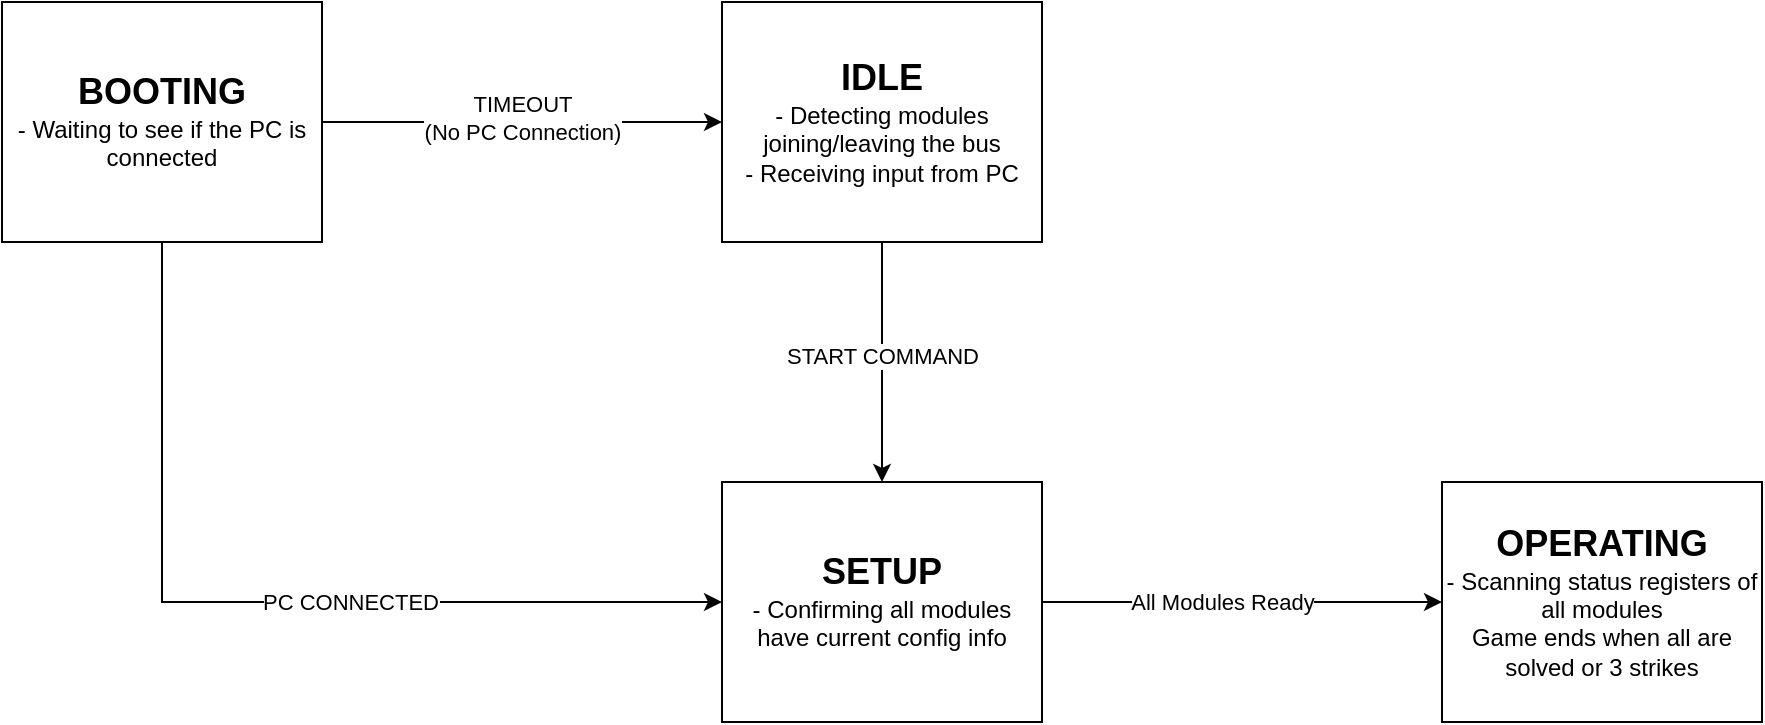 <mxfile version="25.0.2" pages="5">
  <diagram name="Page-1" id="inI-zfQGe_h-Fc5cpdxK">
    <mxGraphModel dx="1418" dy="948" grid="1" gridSize="10" guides="1" tooltips="1" connect="1" arrows="1" fold="1" page="1" pageScale="1" pageWidth="850" pageHeight="1100" math="0" shadow="0">
      <root>
        <mxCell id="0" />
        <mxCell id="1" parent="0" />
        <mxCell id="tYTd1jWw_Q7Mrd1AGRzM-5" style="edgeStyle=orthogonalEdgeStyle;rounded=0;orthogonalLoop=1;jettySize=auto;html=1;entryX=0.5;entryY=0;entryDx=0;entryDy=0;" edge="1" parent="1" source="DJghPm9ncT1MCjUbAgXX-1" target="DJghPm9ncT1MCjUbAgXX-2">
          <mxGeometry relative="1" as="geometry" />
        </mxCell>
        <mxCell id="tYTd1jWw_Q7Mrd1AGRzM-6" value="START COMMAND" style="edgeLabel;html=1;align=center;verticalAlign=middle;resizable=0;points=[];" vertex="1" connectable="0" parent="tYTd1jWw_Q7Mrd1AGRzM-5">
          <mxGeometry x="-0.05" relative="1" as="geometry">
            <mxPoint as="offset" />
          </mxGeometry>
        </mxCell>
        <mxCell id="DJghPm9ncT1MCjUbAgXX-1" value="&lt;b&gt;&lt;font style=&quot;font-size: 18px;&quot;&gt;IDLE&lt;/font&gt;&lt;/b&gt;&lt;br&gt;- Detecting modules joining/leaving the bus&lt;br&gt;- Receiving input from PC" style="rounded=0;whiteSpace=wrap;html=1;" parent="1" vertex="1">
          <mxGeometry x="480" y="40" width="160" height="120" as="geometry" />
        </mxCell>
        <mxCell id="tYTd1jWw_Q7Mrd1AGRzM-7" style="edgeStyle=orthogonalEdgeStyle;rounded=0;orthogonalLoop=1;jettySize=auto;html=1;entryX=0;entryY=0.5;entryDx=0;entryDy=0;" edge="1" parent="1" source="DJghPm9ncT1MCjUbAgXX-2" target="DJghPm9ncT1MCjUbAgXX-3">
          <mxGeometry relative="1" as="geometry" />
        </mxCell>
        <mxCell id="tYTd1jWw_Q7Mrd1AGRzM-9" value="All Modules Ready" style="edgeLabel;html=1;align=center;verticalAlign=middle;resizable=0;points=[];" vertex="1" connectable="0" parent="tYTd1jWw_Q7Mrd1AGRzM-7">
          <mxGeometry y="4" relative="1" as="geometry">
            <mxPoint x="-10" y="4" as="offset" />
          </mxGeometry>
        </mxCell>
        <mxCell id="DJghPm9ncT1MCjUbAgXX-2" value="&lt;span style=&quot;font-size: 18px;&quot;&gt;&lt;b&gt;SETUP&lt;/b&gt;&lt;/span&gt;&lt;br&gt;- Confirming all modules have current config info" style="rounded=0;whiteSpace=wrap;html=1;" parent="1" vertex="1">
          <mxGeometry x="480" y="280" width="160" height="120" as="geometry" />
        </mxCell>
        <mxCell id="DJghPm9ncT1MCjUbAgXX-3" value="&lt;span style=&quot;font-size: 18px;&quot;&gt;&lt;b&gt;OPERATING&lt;/b&gt;&lt;/span&gt;&lt;br&gt;- Scanning status registers of all modules&lt;br&gt;Game ends when all are solved or 3 strikes" style="rounded=0;whiteSpace=wrap;html=1;" parent="1" vertex="1">
          <mxGeometry x="840" y="280" width="160" height="120" as="geometry" />
        </mxCell>
        <mxCell id="tYTd1jWw_Q7Mrd1AGRzM-1" style="edgeStyle=orthogonalEdgeStyle;rounded=0;orthogonalLoop=1;jettySize=auto;html=1;entryX=0;entryY=0.5;entryDx=0;entryDy=0;exitX=0.5;exitY=1;exitDx=0;exitDy=0;" edge="1" parent="1" source="ZnmF4KPnpNkWU4xF4WFd-1" target="DJghPm9ncT1MCjUbAgXX-2">
          <mxGeometry relative="1" as="geometry" />
        </mxCell>
        <mxCell id="tYTd1jWw_Q7Mrd1AGRzM-3" value="PC CONNECTED" style="edgeLabel;html=1;align=center;verticalAlign=middle;resizable=0;points=[];" vertex="1" connectable="0" parent="tYTd1jWw_Q7Mrd1AGRzM-1">
          <mxGeometry x="0.19" y="4" relative="1" as="geometry">
            <mxPoint y="4" as="offset" />
          </mxGeometry>
        </mxCell>
        <mxCell id="tYTd1jWw_Q7Mrd1AGRzM-2" style="edgeStyle=orthogonalEdgeStyle;rounded=0;orthogonalLoop=1;jettySize=auto;html=1;entryX=0;entryY=0.5;entryDx=0;entryDy=0;" edge="1" parent="1" source="ZnmF4KPnpNkWU4xF4WFd-1" target="DJghPm9ncT1MCjUbAgXX-1">
          <mxGeometry relative="1" as="geometry" />
        </mxCell>
        <mxCell id="tYTd1jWw_Q7Mrd1AGRzM-4" value="TIMEOUT&lt;div&gt;(No PC Connection)&lt;/div&gt;" style="edgeLabel;html=1;align=center;verticalAlign=middle;resizable=0;points=[];" vertex="1" connectable="0" parent="tYTd1jWw_Q7Mrd1AGRzM-2">
          <mxGeometry y="2" relative="1" as="geometry">
            <mxPoint as="offset" />
          </mxGeometry>
        </mxCell>
        <mxCell id="ZnmF4KPnpNkWU4xF4WFd-1" value="&lt;b&gt;&lt;font style=&quot;font-size: 18px;&quot;&gt;BOOTING&lt;/font&gt;&lt;/b&gt;&lt;br&gt;- Waiting to see if the PC is connected" style="rounded=0;whiteSpace=wrap;html=1;" parent="1" vertex="1">
          <mxGeometry x="120" y="40" width="160" height="120" as="geometry" />
        </mxCell>
      </root>
    </mxGraphModel>
  </diagram>
  <diagram id="Y4GaBgttzn7T1DgqE2j1" name="Hardware - Top Level">
    <mxGraphModel dx="819" dy="551" grid="1" gridSize="10" guides="1" tooltips="1" connect="1" arrows="1" fold="1" page="1" pageScale="1" pageWidth="850" pageHeight="1100" math="0" shadow="0">
      <root>
        <mxCell id="0" />
        <mxCell id="1" parent="0" />
        <mxCell id="JKJVTH-dj9p532gqiy3P-1" value="PC" style="whiteSpace=wrap;html=1;aspect=fixed;" vertex="1" parent="1">
          <mxGeometry x="260" y="130" width="80" height="80" as="geometry" />
        </mxCell>
        <mxCell id="JKJVTH-dj9p532gqiy3P-2" value="Timer" style="whiteSpace=wrap;html=1;aspect=fixed;" vertex="1" parent="1">
          <mxGeometry x="260" y="310" width="80" height="80" as="geometry" />
        </mxCell>
        <mxCell id="JKJVTH-dj9p532gqiy3P-3" value="Module" style="whiteSpace=wrap;html=1;aspect=fixed;" vertex="1" parent="1">
          <mxGeometry x="410" y="420" width="80" height="80" as="geometry" />
        </mxCell>
        <mxCell id="JKJVTH-dj9p532gqiy3P-4" value="Module" style="whiteSpace=wrap;html=1;aspect=fixed;" vertex="1" parent="1">
          <mxGeometry x="540" y="420" width="80" height="80" as="geometry" />
        </mxCell>
        <mxCell id="JKJVTH-dj9p532gqiy3P-5" value="" style="endArrow=none;html=1;rounded=0;exitX=1;exitY=0.5;exitDx=0;exitDy=0;" edge="1" parent="1">
          <mxGeometry width="50" height="50" relative="1" as="geometry">
            <mxPoint x="340" y="350" as="sourcePoint" />
            <mxPoint x="580" y="350" as="targetPoint" />
          </mxGeometry>
        </mxCell>
        <mxCell id="JKJVTH-dj9p532gqiy3P-10" value="I2C" style="edgeLabel;html=1;align=center;verticalAlign=middle;resizable=0;points=[];" vertex="1" connectable="0" parent="JKJVTH-dj9p532gqiy3P-5">
          <mxGeometry x="0.392" y="1" relative="1" as="geometry">
            <mxPoint as="offset" />
          </mxGeometry>
        </mxCell>
        <mxCell id="JKJVTH-dj9p532gqiy3P-6" value="" style="endArrow=none;html=1;rounded=0;exitX=0.5;exitY=0;exitDx=0;exitDy=0;" edge="1" parent="1">
          <mxGeometry width="50" height="50" relative="1" as="geometry">
            <mxPoint x="579.5" y="420" as="sourcePoint" />
            <mxPoint x="579.5" y="350" as="targetPoint" />
          </mxGeometry>
        </mxCell>
        <mxCell id="JKJVTH-dj9p532gqiy3P-7" value="" style="endArrow=none;html=1;rounded=0;exitX=0.5;exitY=0;exitDx=0;exitDy=0;" edge="1" parent="1">
          <mxGeometry width="50" height="50" relative="1" as="geometry">
            <mxPoint x="449.5" y="420" as="sourcePoint" />
            <mxPoint x="449.5" y="350" as="targetPoint" />
          </mxGeometry>
        </mxCell>
        <mxCell id="JKJVTH-dj9p532gqiy3P-8" value="" style="endArrow=none;html=1;rounded=0;exitX=0.5;exitY=0;exitDx=0;exitDy=0;entryX=0.5;entryY=1;entryDx=0;entryDy=0;" edge="1" parent="1" target="JKJVTH-dj9p532gqiy3P-1">
          <mxGeometry width="50" height="50" relative="1" as="geometry">
            <mxPoint x="299.5" y="310" as="sourcePoint" />
            <mxPoint x="299.5" y="240" as="targetPoint" />
          </mxGeometry>
        </mxCell>
        <mxCell id="JKJVTH-dj9p532gqiy3P-9" value="UART" style="edgeLabel;html=1;align=center;verticalAlign=middle;resizable=0;points=[];" vertex="1" connectable="0" parent="JKJVTH-dj9p532gqiy3P-8">
          <mxGeometry x="0.06" y="-1" relative="1" as="geometry">
            <mxPoint as="offset" />
          </mxGeometry>
        </mxCell>
      </root>
    </mxGraphModel>
  </diagram>
  <diagram id="Bc-lRMyxPzVrOe9aNNQH" name="Software Connectivity">
    <mxGraphModel dx="819" dy="551" grid="1" gridSize="10" guides="1" tooltips="1" connect="1" arrows="1" fold="1" page="1" pageScale="1" pageWidth="850" pageHeight="1100" math="0" shadow="0">
      <root>
        <mxCell id="0" />
        <mxCell id="1" parent="0" />
        <mxCell id="Y2lwb2dy7QpjsYTxTvDh-2" value="" style="rounded=0;whiteSpace=wrap;html=1;" vertex="1" parent="1">
          <mxGeometry x="80" y="130" width="190" height="310" as="geometry" />
        </mxCell>
        <mxCell id="Y2lwb2dy7QpjsYTxTvDh-5" value="&lt;span style=&quot;color: rgb(255, 255, 255); font-family: Arial, sans-serif; font-size: 18.667px; white-space: pre-wrap;&quot;&gt;Arduino Sketch&lt;/span&gt;" style="text;html=1;align=center;verticalAlign=middle;resizable=0;points=[];autosize=1;strokeColor=none;fillColor=none;" vertex="1" parent="1">
          <mxGeometry x="100" y="140" width="150" height="40" as="geometry" />
        </mxCell>
        <mxCell id="Y2lwb2dy7QpjsYTxTvDh-7" style="edgeStyle=orthogonalEdgeStyle;rounded=0;orthogonalLoop=1;jettySize=auto;html=1;endArrow=none;endFill=0;startArrow=classic;startFill=1;" edge="1" parent="1">
          <mxGeometry relative="1" as="geometry">
            <mxPoint x="90" y="100" as="targetPoint" />
            <mxPoint x="110" y="280" as="sourcePoint" />
          </mxGeometry>
        </mxCell>
        <mxCell id="Y2lwb2dy7QpjsYTxTvDh-6" value="Main" style="rounded=0;whiteSpace=wrap;html=1;" vertex="1" parent="1">
          <mxGeometry x="110" y="190" width="140" height="230" as="geometry" />
        </mxCell>
        <mxCell id="Y2lwb2dy7QpjsYTxTvDh-8" value="Board Initialization" style="rounded=0;whiteSpace=wrap;html=1;" vertex="1" parent="1">
          <mxGeometry x="330" y="150" width="70" height="50" as="geometry" />
        </mxCell>
        <mxCell id="Y2lwb2dy7QpjsYTxTvDh-10" value="ES Framework Initialize" style="rounded=0;whiteSpace=wrap;html=1;" vertex="1" parent="1">
          <mxGeometry x="330" y="260" width="70" height="50" as="geometry" />
        </mxCell>
        <mxCell id="Y2lwb2dy7QpjsYTxTvDh-15" value="" style="endArrow=none;html=1;rounded=0;exitX=1;exitY=0.25;exitDx=0;exitDy=0;entryX=0;entryY=0.5;entryDx=0;entryDy=0;" edge="1" parent="1" source="Y2lwb2dy7QpjsYTxTvDh-6" target="Y2lwb2dy7QpjsYTxTvDh-8">
          <mxGeometry width="50" height="50" relative="1" as="geometry">
            <mxPoint x="510" y="480" as="sourcePoint" />
            <mxPoint x="560" y="430" as="targetPoint" />
          </mxGeometry>
        </mxCell>
        <mxCell id="Y2lwb2dy7QpjsYTxTvDh-16" value="" style="endArrow=none;html=1;rounded=0;exitX=1;exitY=0.5;exitDx=0;exitDy=0;entryX=-0.012;entryY=0.407;entryDx=0;entryDy=0;entryPerimeter=0;" edge="1" parent="1" source="Y2lwb2dy7QpjsYTxTvDh-6" target="Y2lwb2dy7QpjsYTxTvDh-10">
          <mxGeometry width="50" height="50" relative="1" as="geometry">
            <mxPoint x="321" y="275" as="sourcePoint" />
            <mxPoint x="420" y="285" as="targetPoint" />
          </mxGeometry>
        </mxCell>
        <mxCell id="Y2lwb2dy7QpjsYTxTvDh-17" value="ES Run" style="rounded=0;whiteSpace=wrap;html=1;" vertex="1" parent="1">
          <mxGeometry x="320" y="385" width="70" height="135" as="geometry" />
        </mxCell>
        <mxCell id="Y2lwb2dy7QpjsYTxTvDh-18" value="" style="endArrow=none;html=1;rounded=0;exitX=1;exitY=0.75;exitDx=0;exitDy=0;entryX=0;entryY=0.5;entryDx=0;entryDy=0;" edge="1" parent="1" source="Y2lwb2dy7QpjsYTxTvDh-6" target="Y2lwb2dy7QpjsYTxTvDh-17">
          <mxGeometry width="50" height="50" relative="1" as="geometry">
            <mxPoint x="320" y="393" as="sourcePoint" />
            <mxPoint x="419" y="390" as="targetPoint" />
          </mxGeometry>
        </mxCell>
        <mxCell id="Y2lwb2dy7QpjsYTxTvDh-19" value="KTaNE Library Initialization" style="rounded=0;whiteSpace=wrap;html=1;" vertex="1" parent="1">
          <mxGeometry x="455" y="90" width="100" height="50" as="geometry" />
        </mxCell>
        <mxCell id="Y2lwb2dy7QpjsYTxTvDh-21" value="" style="endArrow=none;html=1;rounded=0;exitX=0;exitY=0.5;exitDx=0;exitDy=0;entryX=1;entryY=0.5;entryDx=0;entryDy=0;" edge="1" parent="1" source="Y2lwb2dy7QpjsYTxTvDh-19" target="Y2lwb2dy7QpjsYTxTvDh-8">
          <mxGeometry width="50" height="50" relative="1" as="geometry">
            <mxPoint x="320" y="315" as="sourcePoint" />
            <mxPoint x="460" y="185" as="targetPoint" />
          </mxGeometry>
        </mxCell>
        <mxCell id="Y2lwb2dy7QpjsYTxTvDh-22" value="Clock.Reset" style="rounded=0;whiteSpace=wrap;html=1;" vertex="1" parent="1">
          <mxGeometry x="455" y="170" width="100" height="50" as="geometry" />
        </mxCell>
        <mxCell id="Y2lwb2dy7QpjsYTxTvDh-23" value="" style="endArrow=none;html=1;rounded=0;exitX=0;exitY=0.5;exitDx=0;exitDy=0;entryX=1;entryY=0.5;entryDx=0;entryDy=0;" edge="1" parent="1" source="Y2lwb2dy7QpjsYTxTvDh-22" target="Y2lwb2dy7QpjsYTxTvDh-8">
          <mxGeometry width="50" height="50" relative="1" as="geometry">
            <mxPoint x="650" y="135" as="sourcePoint" />
            <mxPoint x="530" y="185" as="targetPoint" />
          </mxGeometry>
        </mxCell>
        <mxCell id="Y2lwb2dy7QpjsYTxTvDh-24" value="Timer FSM&lt;div&gt;Init&lt;/div&gt;" style="rounded=0;whiteSpace=wrap;html=1;" vertex="1" parent="1">
          <mxGeometry x="470" y="270" width="70" height="50" as="geometry" />
        </mxCell>
        <mxCell id="Y2lwb2dy7QpjsYTxTvDh-26" value="" style="endArrow=none;html=1;rounded=0;exitX=0;exitY=0.5;exitDx=0;exitDy=0;entryX=1;entryY=0.5;entryDx=0;entryDy=0;" edge="1" parent="1" source="Y2lwb2dy7QpjsYTxTvDh-24" target="Y2lwb2dy7QpjsYTxTvDh-10">
          <mxGeometry width="50" height="50" relative="1" as="geometry">
            <mxPoint x="320" y="380" as="sourcePoint" />
            <mxPoint x="479" y="390" as="targetPoint" />
          </mxGeometry>
        </mxCell>
        <mxCell id="Y2lwb2dy7QpjsYTxTvDh-27" value="Check Events" style="rounded=0;whiteSpace=wrap;html=1;" vertex="1" parent="1">
          <mxGeometry x="410" y="385" width="70" height="50" as="geometry" />
        </mxCell>
        <mxCell id="Y2lwb2dy7QpjsYTxTvDh-28" value="Run Services" style="rounded=0;whiteSpace=wrap;html=1;" vertex="1" parent="1">
          <mxGeometry x="410" y="470" width="70" height="50" as="geometry" />
        </mxCell>
        <mxCell id="Y2lwb2dy7QpjsYTxTvDh-29" value="" style="endArrow=none;html=1;rounded=0;exitX=0;exitY=0.5;exitDx=0;exitDy=0;entryX=1;entryY=0.5;entryDx=0;entryDy=0;" edge="1" parent="1" source="Y2lwb2dy7QpjsYTxTvDh-27" target="Y2lwb2dy7QpjsYTxTvDh-17">
          <mxGeometry width="50" height="50" relative="1" as="geometry">
            <mxPoint x="140" y="295" as="sourcePoint" />
            <mxPoint x="330" y="463" as="targetPoint" />
          </mxGeometry>
        </mxCell>
        <mxCell id="Y2lwb2dy7QpjsYTxTvDh-30" value="" style="endArrow=none;html=1;rounded=0;exitX=0;exitY=0.5;exitDx=0;exitDy=0;entryX=1;entryY=0.5;entryDx=0;entryDy=0;" edge="1" parent="1" source="Y2lwb2dy7QpjsYTxTvDh-28" target="Y2lwb2dy7QpjsYTxTvDh-17">
          <mxGeometry width="50" height="50" relative="1" as="geometry">
            <mxPoint x="420" y="420" as="sourcePoint" />
            <mxPoint x="400" y="463" as="targetPoint" />
          </mxGeometry>
        </mxCell>
        <mxCell id="Y2lwb2dy7QpjsYTxTvDh-31" value="Timer FSM" style="rounded=0;whiteSpace=wrap;html=1;" vertex="1" parent="1">
          <mxGeometry x="600" y="550" width="200" height="50" as="geometry" />
        </mxCell>
        <mxCell id="Y2lwb2dy7QpjsYTxTvDh-32" value="" style="endArrow=none;html=1;rounded=0;exitX=1;exitY=0.5;exitDx=0;exitDy=0;entryX=0;entryY=0.5;entryDx=0;entryDy=0;" edge="1" parent="1" source="Y2lwb2dy7QpjsYTxTvDh-28" target="Y2lwb2dy7QpjsYTxTvDh-31">
          <mxGeometry width="50" height="50" relative="1" as="geometry">
            <mxPoint x="140" y="295" as="sourcePoint" />
            <mxPoint x="330" y="463" as="targetPoint" />
          </mxGeometry>
        </mxCell>
        <mxCell id="Y2lwb2dy7QpjsYTxTvDh-33" value="Timer UART" style="rounded=0;whiteSpace=wrap;html=1;" vertex="1" parent="1">
          <mxGeometry x="600" y="450" width="70" height="50" as="geometry" />
        </mxCell>
        <mxCell id="Y2lwb2dy7QpjsYTxTvDh-34" value="Timer I2C" style="rounded=0;whiteSpace=wrap;html=1;" vertex="1" parent="1">
          <mxGeometry x="600" y="385" width="70" height="50" as="geometry" />
        </mxCell>
        <mxCell id="Y2lwb2dy7QpjsYTxTvDh-35" value="Clock" style="rounded=0;whiteSpace=wrap;html=1;" vertex="1" parent="1">
          <mxGeometry x="600" y="320" width="70" height="50" as="geometry" />
        </mxCell>
        <mxCell id="Y2lwb2dy7QpjsYTxTvDh-36" value="" style="endArrow=none;html=1;rounded=0;exitX=1;exitY=0.5;exitDx=0;exitDy=0;entryX=0;entryY=0.5;entryDx=0;entryDy=0;" edge="1" parent="1" source="Y2lwb2dy7QpjsYTxTvDh-27" target="Y2lwb2dy7QpjsYTxTvDh-33">
          <mxGeometry width="50" height="50" relative="1" as="geometry">
            <mxPoint x="490" y="505" as="sourcePoint" />
            <mxPoint x="610" y="585" as="targetPoint" />
          </mxGeometry>
        </mxCell>
        <mxCell id="Y2lwb2dy7QpjsYTxTvDh-37" value="" style="endArrow=none;html=1;rounded=0;exitX=1;exitY=0.5;exitDx=0;exitDy=0;entryX=0;entryY=0.5;entryDx=0;entryDy=0;" edge="1" parent="1" source="Y2lwb2dy7QpjsYTxTvDh-27" target="Y2lwb2dy7QpjsYTxTvDh-34">
          <mxGeometry width="50" height="50" relative="1" as="geometry">
            <mxPoint x="490" y="420" as="sourcePoint" />
            <mxPoint x="610" y="485" as="targetPoint" />
          </mxGeometry>
        </mxCell>
        <mxCell id="Y2lwb2dy7QpjsYTxTvDh-38" value="" style="endArrow=none;html=1;rounded=0;exitX=1;exitY=0.5;exitDx=0;exitDy=0;entryX=0;entryY=0.5;entryDx=0;entryDy=0;" edge="1" parent="1" source="Y2lwb2dy7QpjsYTxTvDh-27" target="Y2lwb2dy7QpjsYTxTvDh-35">
          <mxGeometry width="50" height="50" relative="1" as="geometry">
            <mxPoint x="490" y="420" as="sourcePoint" />
            <mxPoint x="610" y="420" as="targetPoint" />
          </mxGeometry>
        </mxCell>
        <mxCell id="Y2lwb2dy7QpjsYTxTvDh-39" value="Consequences" style="rounded=0;whiteSpace=wrap;html=1;" vertex="1" parent="1">
          <mxGeometry x="930" y="670" width="110" height="50" as="geometry" />
        </mxCell>
        <mxCell id="Y2lwb2dy7QpjsYTxTvDh-40" value="" style="endArrow=none;html=1;rounded=0;exitX=1;exitY=0.5;exitDx=0;exitDy=0;entryX=0;entryY=0.5;entryDx=0;entryDy=0;" edge="1" parent="1" source="Y2lwb2dy7QpjsYTxTvDh-31" target="Y2lwb2dy7QpjsYTxTvDh-39">
          <mxGeometry width="50" height="50" relative="1" as="geometry">
            <mxPoint x="490" y="420" as="sourcePoint" />
            <mxPoint x="610" y="485" as="targetPoint" />
          </mxGeometry>
        </mxCell>
        <mxCell id="Y2lwb2dy7QpjsYTxTvDh-41" value="" style="endArrow=none;dashed=1;html=1;rounded=0;exitX=1;exitY=0.5;exitDx=0;exitDy=0;entryX=0.5;entryY=0;entryDx=0;entryDy=0;" edge="1" parent="1" source="Y2lwb2dy7QpjsYTxTvDh-33">
          <mxGeometry width="50" height="50" relative="1" as="geometry">
            <mxPoint x="700" y="475" as="sourcePoint" />
            <mxPoint x="730" y="550" as="targetPoint" />
            <Array as="points">
              <mxPoint x="730" y="475" />
            </Array>
          </mxGeometry>
        </mxCell>
        <mxCell id="Y2lwb2dy7QpjsYTxTvDh-47" value="Connect&lt;div&gt;Disconnect&lt;/div&gt;&lt;div&gt;Game Start&lt;/div&gt;" style="edgeLabel;html=1;align=center;verticalAlign=middle;resizable=0;points=[];" vertex="1" connectable="0" parent="Y2lwb2dy7QpjsYTxTvDh-41">
          <mxGeometry x="-0.057" y="2" relative="1" as="geometry">
            <mxPoint x="-32" y="-28" as="offset" />
          </mxGeometry>
        </mxCell>
        <mxCell id="Y2lwb2dy7QpjsYTxTvDh-42" value="" style="endArrow=none;dashed=1;html=1;rounded=0;exitX=1;exitY=0.5;exitDx=0;exitDy=0;entryX=0.571;entryY=0.007;entryDx=0;entryDy=0;entryPerimeter=0;" edge="1" parent="1" source="Y2lwb2dy7QpjsYTxTvDh-34">
          <mxGeometry width="50" height="50" relative="1" as="geometry">
            <mxPoint x="700" y="409.65" as="sourcePoint" />
            <mxPoint x="744.2" y="550.0" as="targetPoint" />
            <Array as="points">
              <mxPoint x="744" y="409.65" />
            </Array>
          </mxGeometry>
        </mxCell>
        <mxCell id="Y2lwb2dy7QpjsYTxTvDh-43" value="" style="endArrow=none;dashed=1;html=1;rounded=0;exitX=1;exitY=0.5;exitDx=0;exitDy=0;entryX=0.804;entryY=-0.027;entryDx=0;entryDy=0;entryPerimeter=0;" edge="1" parent="1" source="Y2lwb2dy7QpjsYTxTvDh-35" target="Y2lwb2dy7QpjsYTxTvDh-31">
          <mxGeometry width="50" height="50" relative="1" as="geometry">
            <mxPoint x="720" y="345" as="sourcePoint" />
            <mxPoint x="780" y="550" as="targetPoint" />
            <Array as="points">
              <mxPoint x="760" y="345" />
            </Array>
          </mxGeometry>
        </mxCell>
        <mxCell id="Y2lwb2dy7QpjsYTxTvDh-44" value="Clock Expired" style="edgeLabel;html=1;align=center;verticalAlign=middle;resizable=0;points=[];" vertex="1" connectable="0" parent="Y2lwb2dy7QpjsYTxTvDh-43">
          <mxGeometry x="-0.211" y="1" relative="1" as="geometry">
            <mxPoint x="-51" y="-41" as="offset" />
          </mxGeometry>
        </mxCell>
        <mxCell id="Y2lwb2dy7QpjsYTxTvDh-45" value="Strikes,&amp;nbsp;&lt;div&gt;Solves,&amp;nbsp;&lt;/div&gt;&lt;div&gt;Connect,&lt;/div&gt;&lt;div&gt;Disconnect&lt;/div&gt;" style="edgeLabel;html=1;align=center;verticalAlign=middle;resizable=0;points=[];" vertex="1" connectable="0" parent="1">
          <mxGeometry x="700" y="379.997" as="geometry">
            <mxPoint y="1" as="offset" />
          </mxGeometry>
        </mxCell>
        <mxCell id="Y2lwb2dy7QpjsYTxTvDh-48" value="Clock" style="rounded=0;whiteSpace=wrap;html=1;" vertex="1" parent="1">
          <mxGeometry x="930" y="610" width="110" height="50" as="geometry" />
        </mxCell>
        <mxCell id="Y2lwb2dy7QpjsYTxTvDh-49" value="UART" style="rounded=0;whiteSpace=wrap;html=1;" vertex="1" parent="1">
          <mxGeometry x="930" y="550" width="110" height="50" as="geometry" />
        </mxCell>
        <mxCell id="Y2lwb2dy7QpjsYTxTvDh-50" value="I2C" style="rounded=0;whiteSpace=wrap;html=1;" vertex="1" parent="1">
          <mxGeometry x="930" y="490" width="110" height="50" as="geometry" />
        </mxCell>
        <mxCell id="Y2lwb2dy7QpjsYTxTvDh-51" value="EEPROM" style="rounded=0;whiteSpace=wrap;html=1;" vertex="1" parent="1">
          <mxGeometry x="930" y="430" width="110" height="50" as="geometry" />
        </mxCell>
        <mxCell id="Y2lwb2dy7QpjsYTxTvDh-52" value="" style="endArrow=none;html=1;rounded=0;exitX=1;exitY=0.5;exitDx=0;exitDy=0;entryX=0;entryY=0.5;entryDx=0;entryDy=0;" edge="1" parent="1" source="Y2lwb2dy7QpjsYTxTvDh-31" target="Y2lwb2dy7QpjsYTxTvDh-48">
          <mxGeometry width="50" height="50" relative="1" as="geometry">
            <mxPoint x="810" y="585" as="sourcePoint" />
            <mxPoint x="940" y="585" as="targetPoint" />
          </mxGeometry>
        </mxCell>
        <mxCell id="Y2lwb2dy7QpjsYTxTvDh-53" value="" style="endArrow=none;html=1;rounded=0;exitX=1;exitY=0.5;exitDx=0;exitDy=0;entryX=0;entryY=0.5;entryDx=0;entryDy=0;" edge="1" parent="1" source="Y2lwb2dy7QpjsYTxTvDh-31" target="Y2lwb2dy7QpjsYTxTvDh-49">
          <mxGeometry width="50" height="50" relative="1" as="geometry">
            <mxPoint x="810" y="585" as="sourcePoint" />
            <mxPoint x="940" y="495" as="targetPoint" />
          </mxGeometry>
        </mxCell>
        <mxCell id="Y2lwb2dy7QpjsYTxTvDh-54" value="" style="endArrow=none;html=1;rounded=0;exitX=1;exitY=0.5;exitDx=0;exitDy=0;entryX=0;entryY=0.5;entryDx=0;entryDy=0;" edge="1" parent="1" source="Y2lwb2dy7QpjsYTxTvDh-31" target="Y2lwb2dy7QpjsYTxTvDh-50">
          <mxGeometry width="50" height="50" relative="1" as="geometry">
            <mxPoint x="810" y="585" as="sourcePoint" />
            <mxPoint x="940" y="435" as="targetPoint" />
          </mxGeometry>
        </mxCell>
        <mxCell id="Y2lwb2dy7QpjsYTxTvDh-55" value="" style="endArrow=none;html=1;rounded=0;exitX=1;exitY=0.5;exitDx=0;exitDy=0;entryX=0;entryY=0.5;entryDx=0;entryDy=0;" edge="1" parent="1" source="Y2lwb2dy7QpjsYTxTvDh-31" target="Y2lwb2dy7QpjsYTxTvDh-51">
          <mxGeometry width="50" height="50" relative="1" as="geometry">
            <mxPoint x="810" y="585" as="sourcePoint" />
            <mxPoint x="940" y="375" as="targetPoint" />
          </mxGeometry>
        </mxCell>
        <mxCell id="Y2lwb2dy7QpjsYTxTvDh-56" value="TM1637 Display" style="rounded=0;whiteSpace=wrap;html=1;" vertex="1" parent="1">
          <mxGeometry x="1130" y="680" width="110" height="50" as="geometry" />
        </mxCell>
        <mxCell id="Y2lwb2dy7QpjsYTxTvDh-57" value="" style="endArrow=none;html=1;rounded=0;exitX=1;exitY=0.5;exitDx=0;exitDy=0;entryX=0;entryY=0.5;entryDx=0;entryDy=0;" edge="1" parent="1" source="Y2lwb2dy7QpjsYTxTvDh-48" target="Y2lwb2dy7QpjsYTxTvDh-56">
          <mxGeometry width="50" height="50" relative="1" as="geometry">
            <mxPoint x="1040" y="640" as="sourcePoint" />
            <mxPoint x="1170" y="700" as="targetPoint" />
          </mxGeometry>
        </mxCell>
        <mxCell id="Y2lwb2dy7QpjsYTxTvDh-58" value="" style="endArrow=none;html=1;rounded=0;exitX=1;exitY=0.5;exitDx=0;exitDy=0;entryX=1;entryY=0.5;entryDx=0;entryDy=0;" edge="1" parent="1" source="Y2lwb2dy7QpjsYTxTvDh-48" target="Y2lwb2dy7QpjsYTxTvDh-59">
          <mxGeometry width="50" height="50" relative="1" as="geometry">
            <mxPoint x="1090" y="625" as="sourcePoint" />
            <mxPoint x="1090" y="385" as="targetPoint" />
            <Array as="points">
              <mxPoint x="1120" y="620" />
              <mxPoint x="1120" y="410" />
            </Array>
          </mxGeometry>
        </mxCell>
        <mxCell id="Y2lwb2dy7QpjsYTxTvDh-59" value="Speaker" style="rounded=0;whiteSpace=wrap;html=1;" vertex="1" parent="1">
          <mxGeometry x="930" y="370" width="110" height="50" as="geometry" />
        </mxCell>
        <mxCell id="Y2lwb2dy7QpjsYTxTvDh-60" value="" style="endArrow=none;html=1;rounded=0;exitX=1;exitY=0.5;exitDx=0;exitDy=0;entryX=0;entryY=0.5;entryDx=0;entryDy=0;" edge="1" parent="1" source="Y2lwb2dy7QpjsYTxTvDh-31" target="Y2lwb2dy7QpjsYTxTvDh-59">
          <mxGeometry width="50" height="50" relative="1" as="geometry">
            <mxPoint x="1050" y="645" as="sourcePoint" />
            <mxPoint x="1200" y="570" as="targetPoint" />
          </mxGeometry>
        </mxCell>
        <mxCell id="Y2lwb2dy7QpjsYTxTvDh-61" value="" style="endArrow=none;html=1;rounded=0;exitX=1;exitY=0.5;exitDx=0;exitDy=0;entryX=1;entryY=0.5;entryDx=0;entryDy=0;" edge="1" parent="1" source="Y2lwb2dy7QpjsYTxTvDh-49" target="Y2lwb2dy7QpjsYTxTvDh-59">
          <mxGeometry width="50" height="50" relative="1" as="geometry">
            <mxPoint x="1050" y="645" as="sourcePoint" />
            <mxPoint x="1050" y="410" as="targetPoint" />
            <Array as="points">
              <mxPoint x="1100" y="560" />
              <mxPoint x="1100" y="430" />
            </Array>
          </mxGeometry>
        </mxCell>
        <mxCell id="Y2lwb2dy7QpjsYTxTvDh-64" value="" style="edgeStyle=orthogonalEdgeStyle;rounded=0;orthogonalLoop=1;jettySize=auto;html=1;fontColor=#6E6E6E;" edge="1" parent="1" source="Y2lwb2dy7QpjsYTxTvDh-62" target="Y2lwb2dy7QpjsYTxTvDh-63">
          <mxGeometry relative="1" as="geometry" />
        </mxCell>
        <mxCell id="Y2lwb2dy7QpjsYTxTvDh-62" value="KTaNE Library" style="rounded=0;whiteSpace=wrap;html=1;fontColor=#6E6E6E;" vertex="1" parent="1">
          <mxGeometry x="1260" y="190" width="110" height="50" as="geometry" />
        </mxCell>
        <mxCell id="Y2lwb2dy7QpjsYTxTvDh-63" value="Timer_I2CCommands" style="rounded=0;whiteSpace=wrap;html=1;fontColor=#6E6E6E;" vertex="1" parent="1">
          <mxGeometry x="1240" y="110" width="150" height="50" as="geometry" />
        </mxCell>
        <mxCell id="Y2lwb2dy7QpjsYTxTvDh-65" value="Wire" style="rounded=0;whiteSpace=wrap;html=1;" vertex="1" parent="1">
          <mxGeometry x="1170" y="490" width="110" height="50" as="geometry" />
        </mxCell>
        <mxCell id="Y2lwb2dy7QpjsYTxTvDh-66" value="" style="endArrow=none;html=1;rounded=0;exitX=1;exitY=0.5;exitDx=0;exitDy=0;entryX=0;entryY=0.5;entryDx=0;entryDy=0;" edge="1" parent="1" source="Y2lwb2dy7QpjsYTxTvDh-50" target="Y2lwb2dy7QpjsYTxTvDh-65">
          <mxGeometry width="50" height="50" relative="1" as="geometry">
            <mxPoint x="1050" y="645" as="sourcePoint" />
            <mxPoint x="1140" y="715" as="targetPoint" />
          </mxGeometry>
        </mxCell>
        <mxCell id="Y2lwb2dy7QpjsYTxTvDh-67" value="" style="endArrow=none;html=1;rounded=0;entryX=1;entryY=0.5;entryDx=0;entryDy=0;exitX=1;exitY=0.5;exitDx=0;exitDy=0;" edge="1" parent="1" source="Y2lwb2dy7QpjsYTxTvDh-50" target="Y2lwb2dy7QpjsYTxTvDh-59">
          <mxGeometry width="50" height="50" relative="1" as="geometry">
            <mxPoint x="1040" y="520" as="sourcePoint" />
            <mxPoint x="1050" y="405" as="targetPoint" />
            <Array as="points">
              <mxPoint x="1080" y="500" />
              <mxPoint x="1080" y="440" />
            </Array>
          </mxGeometry>
        </mxCell>
        <mxCell id="Y2lwb2dy7QpjsYTxTvDh-68" value="&lt;h1 style=&quot;margin-top: 0px;&quot;&gt;&lt;font style=&quot;font-size: 14px; font-weight: normal;&quot;&gt;I2C Communication per interface control document&lt;/font&gt;&lt;/h1&gt;" style="text;html=1;whiteSpace=wrap;overflow=hidden;rounded=0;" vertex="1" parent="1">
          <mxGeometry x="1290" y="480" width="190" height="80" as="geometry" />
        </mxCell>
        <mxCell id="Y2lwb2dy7QpjsYTxTvDh-69" value="This many connections to&amp;nbsp;&lt;div&gt;Speaker means we&amp;nbsp;&lt;/div&gt;&lt;div&gt;should have a&amp;nbsp;&lt;/div&gt;&lt;div&gt;dedicated service?&lt;/div&gt;" style="text;html=1;align=center;verticalAlign=middle;resizable=0;points=[];autosize=1;strokeColor=none;fillColor=none;fontColor=#6E6E6E;" vertex="1" parent="1">
          <mxGeometry x="1040" y="330" width="160" height="70" as="geometry" />
        </mxCell>
        <mxCell id="Y2lwb2dy7QpjsYTxTvDh-70" value="Make this auto-initialize?" style="text;html=1;align=center;verticalAlign=middle;resizable=0;points=[];autosize=1;strokeColor=none;fillColor=none;fontColor=#6E6E6E;" vertex="1" parent="1">
          <mxGeometry x="550" y="180" width="150" height="30" as="geometry" />
        </mxCell>
        <mxCell id="Y2lwb2dy7QpjsYTxTvDh-71" value="Serial Command Processor" style="rounded=0;whiteSpace=wrap;html=1;" vertex="1" parent="1">
          <mxGeometry x="1165" y="580" width="110" height="50" as="geometry" />
        </mxCell>
        <mxCell id="Y2lwb2dy7QpjsYTxTvDh-72" value="" style="endArrow=none;html=1;rounded=0;entryX=0;entryY=0.5;entryDx=0;entryDy=0;exitX=1;exitY=0.5;exitDx=0;exitDy=0;" edge="1" parent="1" source="Y2lwb2dy7QpjsYTxTvDh-49" target="Y2lwb2dy7QpjsYTxTvDh-71">
          <mxGeometry width="50" height="50" relative="1" as="geometry">
            <mxPoint x="1040" y="580" as="sourcePoint" />
            <mxPoint x="1140" y="715" as="targetPoint" />
          </mxGeometry>
        </mxCell>
        <mxCell id="Y2lwb2dy7QpjsYTxTvDh-73" value="&lt;h1 style=&quot;margin-top: 0px;&quot;&gt;&lt;font style=&quot;font-size: 14px; font-weight: normal;&quot;&gt;Serial Communication per interface control document&lt;/font&gt;&lt;/h1&gt;" style="text;html=1;whiteSpace=wrap;overflow=hidden;rounded=0;" vertex="1" parent="1">
          <mxGeometry x="1280" y="570" width="190" height="80" as="geometry" />
        </mxCell>
        <mxCell id="Y2lwb2dy7QpjsYTxTvDh-74" value="&lt;font face=&quot;Arial, sans-serif&quot; color=&quot;#ffffff&quot;&gt;&lt;span style=&quot;font-size: 18.667px; white-space: pre-wrap;&quot;&gt;Hardware Abstraction&lt;/span&gt;&lt;/font&gt;" style="text;html=1;align=center;verticalAlign=middle;resizable=0;points=[];autosize=1;strokeColor=none;fillColor=none;" vertex="1" parent="1">
          <mxGeometry x="885" y="320" width="200" height="40" as="geometry" />
        </mxCell>
        <mxCell id="Y2lwb2dy7QpjsYTxTvDh-75" value="&lt;font face=&quot;Arial, sans-serif&quot; color=&quot;#ffffff&quot;&gt;&lt;span style=&quot;font-size: 18.667px; white-space: pre-wrap;&quot;&gt;Game Logic&lt;/span&gt;&lt;/font&gt;" style="text;html=1;align=center;verticalAlign=middle;resizable=0;points=[];autosize=1;strokeColor=none;fillColor=none;" vertex="1" parent="1">
          <mxGeometry x="640" y="610" width="120" height="40" as="geometry" />
        </mxCell>
      </root>
    </mxGraphModel>
  </diagram>
  <diagram id="KSPixutx5wEVxjokO9DN" name="Finite State Machine">
    <mxGraphModel dx="1434" dy="964" grid="1" gridSize="10" guides="1" tooltips="1" connect="1" arrows="1" fold="1" page="1" pageScale="1" pageWidth="850" pageHeight="1100" math="0" shadow="0">
      <root>
        <mxCell id="0" />
        <mxCell id="1" parent="0" />
        <mxCell id="0vpbZu0AENfRs6TJk61K-7" style="edgeStyle=orthogonalEdgeStyle;rounded=0;orthogonalLoop=1;jettySize=auto;html=1;entryX=0.5;entryY=0;entryDx=0;entryDy=0;" edge="1" parent="1" source="0vpbZu0AENfRs6TJk61K-1" target="0vpbZu0AENfRs6TJk61K-2">
          <mxGeometry relative="1" as="geometry" />
        </mxCell>
        <mxCell id="0vpbZu0AENfRs6TJk61K-8" value="PC_CONNECTION_CHANGED" style="edgeLabel;html=1;align=center;verticalAlign=middle;resizable=0;points=[];" vertex="1" connectable="0" parent="0vpbZu0AENfRs6TJk61K-7">
          <mxGeometry x="-0.237" y="-3" relative="1" as="geometry">
            <mxPoint x="3" y="19" as="offset" />
          </mxGeometry>
        </mxCell>
        <mxCell id="0vpbZu0AENfRs6TJk61K-9" style="edgeStyle=orthogonalEdgeStyle;rounded=0;orthogonalLoop=1;jettySize=auto;html=1;entryX=0;entryY=0.5;entryDx=0;entryDy=0;" edge="1" parent="1" source="0vpbZu0AENfRs6TJk61K-1" target="0vpbZu0AENfRs6TJk61K-3">
          <mxGeometry relative="1" as="geometry">
            <Array as="points">
              <mxPoint x="390" y="230" />
              <mxPoint x="390" y="310" />
            </Array>
          </mxGeometry>
        </mxCell>
        <mxCell id="0vpbZu0AENfRs6TJk61K-10" value="ES_TIMEOUT" style="edgeLabel;html=1;align=center;verticalAlign=middle;resizable=0;points=[];" vertex="1" connectable="0" parent="0vpbZu0AENfRs6TJk61K-9">
          <mxGeometry x="0.258" y="-2" relative="1" as="geometry">
            <mxPoint x="-28" y="-69" as="offset" />
          </mxGeometry>
        </mxCell>
        <mxCell id="0vpbZu0AENfRs6TJk61K-1" value="Booting" style="rounded=0;whiteSpace=wrap;html=1;" vertex="1" parent="1">
          <mxGeometry x="160" y="190" width="120" height="80" as="geometry" />
        </mxCell>
        <mxCell id="0vpbZu0AENfRs6TJk61K-13" style="edgeStyle=orthogonalEdgeStyle;rounded=0;orthogonalLoop=1;jettySize=auto;html=1;entryX=0;entryY=0.75;entryDx=0;entryDy=0;exitX=1;exitY=0.5;exitDx=0;exitDy=0;" edge="1" parent="1" source="0vpbZu0AENfRs6TJk61K-2" target="0vpbZu0AENfRs6TJk61K-3">
          <mxGeometry relative="1" as="geometry">
            <Array as="points">
              <mxPoint x="280" y="360" />
              <mxPoint x="390" y="360" />
              <mxPoint x="390" y="330" />
            </Array>
          </mxGeometry>
        </mxCell>
        <mxCell id="0vpbZu0AENfRs6TJk61K-14" value="EVENT_START" style="edgeLabel;html=1;align=center;verticalAlign=middle;resizable=0;points=[];" vertex="1" connectable="0" parent="0vpbZu0AENfRs6TJk61K-13">
          <mxGeometry x="-0.5" y="-2" relative="1" as="geometry">
            <mxPoint x="22" y="-12" as="offset" />
          </mxGeometry>
        </mxCell>
        <mxCell id="0vpbZu0AENfRs6TJk61K-2" value="Idle" style="rounded=0;whiteSpace=wrap;html=1;" vertex="1" parent="1">
          <mxGeometry x="160" y="340" width="120" height="110" as="geometry" />
        </mxCell>
        <mxCell id="0vpbZu0AENfRs6TJk61K-16" style="edgeStyle=orthogonalEdgeStyle;rounded=0;orthogonalLoop=1;jettySize=auto;html=1;entryX=0;entryY=0.5;entryDx=0;entryDy=0;" edge="1" parent="1" source="0vpbZu0AENfRs6TJk61K-3" target="0vpbZu0AENfRs6TJk61K-4">
          <mxGeometry relative="1" as="geometry" />
        </mxCell>
        <mxCell id="0vpbZu0AENfRs6TJk61K-17" value="I2C_BUS_SCAN_COMPLETE&amp;nbsp;&lt;div&gt;&amp;amp;&amp;amp;&amp;nbsp;&lt;/div&gt;&lt;div&gt;All Modules Ready&lt;/div&gt;" style="edgeLabel;html=1;align=center;verticalAlign=middle;resizable=0;points=[];" vertex="1" connectable="0" parent="0vpbZu0AENfRs6TJk61K-16">
          <mxGeometry x="0.592" y="-1" relative="1" as="geometry">
            <mxPoint x="-47" y="-31" as="offset" />
          </mxGeometry>
        </mxCell>
        <mxCell id="0vpbZu0AENfRs6TJk61K-18" style="edgeStyle=orthogonalEdgeStyle;rounded=0;orthogonalLoop=1;jettySize=auto;html=1;" edge="1" parent="1" source="0vpbZu0AENfRs6TJk61K-3">
          <mxGeometry relative="1" as="geometry">
            <mxPoint x="280" y="400" as="targetPoint" />
            <Array as="points">
              <mxPoint x="520" y="400" />
            </Array>
          </mxGeometry>
        </mxCell>
        <mxCell id="0vpbZu0AENfRs6TJk61K-19" value="ES_TIMEOUT" style="edgeLabel;html=1;align=center;verticalAlign=middle;resizable=0;points=[];" vertex="1" connectable="0" parent="0vpbZu0AENfRs6TJk61K-18">
          <mxGeometry x="-0.221" y="2" relative="1" as="geometry">
            <mxPoint x="-37" y="-12" as="offset" />
          </mxGeometry>
        </mxCell>
        <mxCell id="0vpbZu0AENfRs6TJk61K-3" value="Setup" style="rounded=0;whiteSpace=wrap;html=1;" vertex="1" parent="1">
          <mxGeometry x="460" y="270" width="120" height="80" as="geometry" />
        </mxCell>
        <mxCell id="0vpbZu0AENfRs6TJk61K-21" style="edgeStyle=orthogonalEdgeStyle;rounded=0;orthogonalLoop=1;jettySize=auto;html=1;entryX=1;entryY=0.75;entryDx=0;entryDy=0;" edge="1" parent="1" source="0vpbZu0AENfRs6TJk61K-6" target="0vpbZu0AENfRs6TJk61K-2">
          <mxGeometry relative="1" as="geometry">
            <Array as="points" />
          </mxGeometry>
        </mxCell>
        <mxCell id="0vpbZu0AENfRs6TJk61K-25" value="ES_TIMEOUT&lt;div&gt;&amp;amp;&amp;amp; PC Is Connected&lt;/div&gt;" style="edgeLabel;html=1;align=center;verticalAlign=middle;resizable=0;points=[];" vertex="1" connectable="0" parent="0vpbZu0AENfRs6TJk61K-21">
          <mxGeometry x="-0.57" y="4" relative="1" as="geometry">
            <mxPoint x="-26" y="16" as="offset" />
          </mxGeometry>
        </mxCell>
        <mxCell id="0vpbZu0AENfRs6TJk61K-26" style="edgeStyle=orthogonalEdgeStyle;rounded=0;orthogonalLoop=1;jettySize=auto;html=1;entryX=0;entryY=0.5;entryDx=0;entryDy=0;" edge="1" parent="1" source="0vpbZu0AENfRs6TJk61K-4" target="0vpbZu0AENfRs6TJk61K-5">
          <mxGeometry relative="1" as="geometry" />
        </mxCell>
        <mxCell id="0vpbZu0AENfRs6TJk61K-27" value="EVENT_DETONATE" style="edgeLabel;html=1;align=center;verticalAlign=middle;resizable=0;points=[];" vertex="1" connectable="0" parent="0vpbZu0AENfRs6TJk61K-26">
          <mxGeometry x="0.093" relative="1" as="geometry">
            <mxPoint x="-3" y="-10" as="offset" />
          </mxGeometry>
        </mxCell>
        <mxCell id="0vpbZu0AENfRs6TJk61K-29" style="edgeStyle=orthogonalEdgeStyle;rounded=0;orthogonalLoop=1;jettySize=auto;html=1;entryX=0.5;entryY=1;entryDx=0;entryDy=0;" edge="1" parent="1" source="0vpbZu0AENfRs6TJk61K-4" target="0vpbZu0AENfRs6TJk61K-28">
          <mxGeometry relative="1" as="geometry">
            <Array as="points">
              <mxPoint x="800" y="230" />
              <mxPoint x="750" y="230" />
              <mxPoint x="750" y="110" />
              <mxPoint x="800" y="110" />
            </Array>
          </mxGeometry>
        </mxCell>
        <mxCell id="0vpbZu0AENfRs6TJk61K-31" value="MODULE_STRIKE&lt;div&gt;&amp;amp;&amp;amp; total strikes == 3&lt;/div&gt;" style="edgeLabel;html=1;align=center;verticalAlign=middle;resizable=0;points=[];" vertex="1" connectable="0" parent="0vpbZu0AENfRs6TJk61K-29">
          <mxGeometry x="-0.131" y="-1" relative="1" as="geometry">
            <mxPoint x="-1" y="-24" as="offset" />
          </mxGeometry>
        </mxCell>
        <mxCell id="0vpbZu0AENfRs6TJk61K-30" style="edgeStyle=orthogonalEdgeStyle;rounded=0;orthogonalLoop=1;jettySize=auto;html=1;entryX=0.5;entryY=1;entryDx=0;entryDy=0;" edge="1" parent="1" source="0vpbZu0AENfRs6TJk61K-4" target="0vpbZu0AENfRs6TJk61K-28">
          <mxGeometry relative="1" as="geometry">
            <Array as="points">
              <mxPoint x="800" y="230" />
              <mxPoint x="860" y="230" />
              <mxPoint x="860" y="110" />
              <mxPoint x="800" y="110" />
            </Array>
          </mxGeometry>
        </mxCell>
        <mxCell id="0vpbZu0AENfRs6TJk61K-32" value="CLOCK_EXPIRED" style="edgeLabel;html=1;align=center;verticalAlign=middle;resizable=0;points=[];" vertex="1" connectable="0" parent="0vpbZu0AENfRs6TJk61K-30">
          <mxGeometry x="-0.019" y="-3" relative="1" as="geometry">
            <mxPoint x="-3" y="-8" as="offset" />
          </mxGeometry>
        </mxCell>
        <mxCell id="0vpbZu0AENfRs6TJk61K-4" value="Running" style="rounded=0;whiteSpace=wrap;html=1;" vertex="1" parent="1">
          <mxGeometry x="740" y="270" width="120" height="80" as="geometry" />
        </mxCell>
        <mxCell id="0vpbZu0AENfRs6TJk61K-33" style="edgeStyle=orthogonalEdgeStyle;rounded=0;orthogonalLoop=1;jettySize=auto;html=1;entryX=0.75;entryY=1;entryDx=0;entryDy=0;" edge="1" parent="1" source="0vpbZu0AENfRs6TJk61K-5" target="0vpbZu0AENfRs6TJk61K-2">
          <mxGeometry relative="1" as="geometry">
            <Array as="points">
              <mxPoint x="1090" y="530" />
              <mxPoint x="250" y="530" />
            </Array>
          </mxGeometry>
        </mxCell>
        <mxCell id="0vpbZu0AENfRs6TJk61K-34" value="ES_TIMEOUT" style="edgeLabel;html=1;align=center;verticalAlign=middle;resizable=0;points=[];" vertex="1" connectable="0" parent="0vpbZu0AENfRs6TJk61K-33">
          <mxGeometry x="-0.168" y="-1" relative="1" as="geometry">
            <mxPoint x="212" y="-9" as="offset" />
          </mxGeometry>
        </mxCell>
        <mxCell id="0vpbZu0AENfRs6TJk61K-5" value="Exploding" style="rounded=0;whiteSpace=wrap;html=1;" vertex="1" parent="1">
          <mxGeometry x="1030" y="280" width="120" height="60" as="geometry" />
        </mxCell>
        <mxCell id="0vpbZu0AENfRs6TJk61K-12" style="edgeStyle=orthogonalEdgeStyle;rounded=0;orthogonalLoop=1;jettySize=auto;html=1;entryX=0;entryY=0.5;entryDx=0;entryDy=0;" edge="1" parent="1" source="0vpbZu0AENfRs6TJk61K-11" target="0vpbZu0AENfRs6TJk61K-1">
          <mxGeometry relative="1" as="geometry" />
        </mxCell>
        <mxCell id="0vpbZu0AENfRs6TJk61K-11" value="" style="ellipse;whiteSpace=wrap;html=1;aspect=fixed;" vertex="1" parent="1">
          <mxGeometry x="30" y="215" width="30" height="30" as="geometry" />
        </mxCell>
        <mxCell id="0vpbZu0AENfRs6TJk61K-23" value="" style="edgeStyle=orthogonalEdgeStyle;rounded=0;orthogonalLoop=1;jettySize=auto;html=1;entryX=1;entryY=0.5;entryDx=0;entryDy=0;" edge="1" parent="1" source="0vpbZu0AENfRs6TJk61K-4" target="0vpbZu0AENfRs6TJk61K-6">
          <mxGeometry relative="1" as="geometry">
            <mxPoint x="800" y="350" as="sourcePoint" />
            <mxPoint x="280" y="423" as="targetPoint" />
            <Array as="points">
              <mxPoint x="800" y="460" />
            </Array>
          </mxGeometry>
        </mxCell>
        <mxCell id="0vpbZu0AENfRs6TJk61K-24" value="ALL_MODULES_SOLVED" style="edgeLabel;html=1;align=center;verticalAlign=middle;resizable=0;points=[];" vertex="1" connectable="0" parent="0vpbZu0AENfRs6TJk61K-23">
          <mxGeometry x="-0.33" y="-1" relative="1" as="geometry">
            <mxPoint x="1" y="-29" as="offset" />
          </mxGeometry>
        </mxCell>
        <mxCell id="0vpbZu0AENfRs6TJk61K-6" value="Solved" style="rounded=0;whiteSpace=wrap;html=1;" vertex="1" parent="1">
          <mxGeometry x="540" y="430" width="120" height="60" as="geometry" />
        </mxCell>
        <mxCell id="0vpbZu0AENfRs6TJk61K-28" value="Post Event EVENT_DETONATE" style="shape=parallelogram;perimeter=parallelogramPerimeter;whiteSpace=wrap;html=1;fixedSize=1;" vertex="1" parent="1">
          <mxGeometry x="725" y="20" width="150" height="60" as="geometry" />
        </mxCell>
        <mxCell id="0vpbZu0AENfRs6TJk61K-37" style="edgeStyle=orthogonalEdgeStyle;rounded=0;orthogonalLoop=1;jettySize=auto;html=1;entryX=0;entryY=0.5;entryDx=0;entryDy=0;" edge="1" parent="1" source="0vpbZu0AENfRs6TJk61K-35" target="0vpbZu0AENfRs6TJk61K-36">
          <mxGeometry relative="1" as="geometry">
            <Array as="points">
              <mxPoint x="345" y="760" />
              <mxPoint x="345" y="650" />
            </Array>
          </mxGeometry>
        </mxCell>
        <mxCell id="0vpbZu0AENfRs6TJk61K-43" style="edgeStyle=orthogonalEdgeStyle;rounded=0;orthogonalLoop=1;jettySize=auto;html=1;entryX=0;entryY=0.5;entryDx=0;entryDy=0;" edge="1" parent="1" source="0vpbZu0AENfRs6TJk61K-35" target="0vpbZu0AENfRs6TJk61K-38">
          <mxGeometry relative="1" as="geometry">
            <Array as="points">
              <mxPoint x="345" y="760" />
              <mxPoint x="345" y="700" />
            </Array>
          </mxGeometry>
        </mxCell>
        <mxCell id="0vpbZu0AENfRs6TJk61K-44" style="edgeStyle=orthogonalEdgeStyle;rounded=0;orthogonalLoop=1;jettySize=auto;html=1;entryX=0;entryY=0.5;entryDx=0;entryDy=0;" edge="1" parent="1" source="0vpbZu0AENfRs6TJk61K-35" target="0vpbZu0AENfRs6TJk61K-39">
          <mxGeometry relative="1" as="geometry">
            <Array as="points">
              <mxPoint x="345" y="760" />
              <mxPoint x="345" y="750" />
            </Array>
          </mxGeometry>
        </mxCell>
        <mxCell id="0vpbZu0AENfRs6TJk61K-45" style="edgeStyle=orthogonalEdgeStyle;rounded=0;orthogonalLoop=1;jettySize=auto;html=1;entryX=0;entryY=0.5;entryDx=0;entryDy=0;" edge="1" parent="1" source="0vpbZu0AENfRs6TJk61K-35" target="0vpbZu0AENfRs6TJk61K-40">
          <mxGeometry relative="1" as="geometry">
            <Array as="points">
              <mxPoint x="345" y="760" />
              <mxPoint x="345" y="800" />
            </Array>
          </mxGeometry>
        </mxCell>
        <mxCell id="0vpbZu0AENfRs6TJk61K-46" style="edgeStyle=orthogonalEdgeStyle;rounded=0;orthogonalLoop=1;jettySize=auto;html=1;entryX=0;entryY=0.5;entryDx=0;entryDy=0;" edge="1" parent="1" source="0vpbZu0AENfRs6TJk61K-35" target="0vpbZu0AENfRs6TJk61K-41">
          <mxGeometry relative="1" as="geometry">
            <Array as="points">
              <mxPoint x="345" y="760" />
              <mxPoint x="345" y="850" />
            </Array>
          </mxGeometry>
        </mxCell>
        <mxCell id="0vpbZu0AENfRs6TJk61K-47" style="edgeStyle=orthogonalEdgeStyle;rounded=0;orthogonalLoop=1;jettySize=auto;html=1;entryX=0;entryY=0.5;entryDx=0;entryDy=0;" edge="1" parent="1" source="0vpbZu0AENfRs6TJk61K-35" target="0vpbZu0AENfRs6TJk61K-42">
          <mxGeometry relative="1" as="geometry">
            <Array as="points">
              <mxPoint x="345" y="760" />
              <mxPoint x="345" y="900" />
            </Array>
          </mxGeometry>
        </mxCell>
        <mxCell id="0vpbZu0AENfRs6TJk61K-35" value="Timer I2C" style="rounded=0;whiteSpace=wrap;html=1;" vertex="1" parent="1">
          <mxGeometry x="185" y="730" width="120" height="60" as="geometry" />
        </mxCell>
        <mxCell id="0vpbZu0AENfRs6TJk61K-36" value="I2C_BUS_SCAN_COMPLETE" style="shape=parallelogram;perimeter=parallelogramPerimeter;whiteSpace=wrap;html=1;fixedSize=1;" vertex="1" parent="1">
          <mxGeometry x="395" y="630" width="210" height="40" as="geometry" />
        </mxCell>
        <mxCell id="0vpbZu0AENfRs6TJk61K-38" value="MODULE_CONNECTED" style="shape=parallelogram;perimeter=parallelogramPerimeter;whiteSpace=wrap;html=1;fixedSize=1;" vertex="1" parent="1">
          <mxGeometry x="395" y="680" width="210" height="40" as="geometry" />
        </mxCell>
        <mxCell id="0vpbZu0AENfRs6TJk61K-39" value="MODULE_DISCONNECTED" style="shape=parallelogram;perimeter=parallelogramPerimeter;whiteSpace=wrap;html=1;fixedSize=1;" vertex="1" parent="1">
          <mxGeometry x="395" y="730" width="210" height="40" as="geometry" />
        </mxCell>
        <mxCell id="0vpbZu0AENfRs6TJk61K-40" value="MODULE_DISARMED" style="shape=parallelogram;perimeter=parallelogramPerimeter;whiteSpace=wrap;html=1;fixedSize=1;" vertex="1" parent="1">
          <mxGeometry x="395" y="780" width="210" height="40" as="geometry" />
        </mxCell>
        <mxCell id="0vpbZu0AENfRs6TJk61K-41" value="ALL_MODULES_SOLVED" style="shape=parallelogram;perimeter=parallelogramPerimeter;whiteSpace=wrap;html=1;fixedSize=1;" vertex="1" parent="1">
          <mxGeometry x="395" y="830" width="210" height="40" as="geometry" />
        </mxCell>
        <mxCell id="0vpbZu0AENfRs6TJk61K-42" value="MODULE_STRIKE" style="shape=parallelogram;perimeter=parallelogramPerimeter;whiteSpace=wrap;html=1;fixedSize=1;" vertex="1" parent="1">
          <mxGeometry x="395" y="880" width="210" height="40" as="geometry" />
        </mxCell>
        <mxCell id="0vpbZu0AENfRs6TJk61K-50" style="edgeStyle=orthogonalEdgeStyle;rounded=0;orthogonalLoop=1;jettySize=auto;html=1;entryX=0;entryY=0.5;entryDx=0;entryDy=0;" edge="1" parent="1" source="0vpbZu0AENfRs6TJk61K-48" target="0vpbZu0AENfRs6TJk61K-49">
          <mxGeometry relative="1" as="geometry" />
        </mxCell>
        <mxCell id="wZG-Bn3aE_R5BWNjVxhj-2" style="edgeStyle=orthogonalEdgeStyle;rounded=0;orthogonalLoop=1;jettySize=auto;html=1;entryX=0;entryY=0.5;entryDx=0;entryDy=0;" edge="1" parent="1" source="0vpbZu0AENfRs6TJk61K-48" target="wZG-Bn3aE_R5BWNjVxhj-1">
          <mxGeometry relative="1" as="geometry" />
        </mxCell>
        <mxCell id="0vpbZu0AENfRs6TJk61K-48" value="Timer UART" style="rounded=0;whiteSpace=wrap;html=1;" vertex="1" parent="1">
          <mxGeometry x="650" y="660" width="120" height="60" as="geometry" />
        </mxCell>
        <mxCell id="0vpbZu0AENfRs6TJk61K-49" value="PC_CONNECTION_CHANGED" style="shape=parallelogram;perimeter=parallelogramPerimeter;whiteSpace=wrap;html=1;fixedSize=1;" vertex="1" parent="1">
          <mxGeometry x="810" y="645" width="210" height="40" as="geometry" />
        </mxCell>
        <mxCell id="0vpbZu0AENfRs6TJk61K-51" style="edgeStyle=orthogonalEdgeStyle;rounded=0;orthogonalLoop=1;jettySize=auto;html=1;entryX=0;entryY=0.5;entryDx=0;entryDy=0;" edge="1" parent="1" source="0vpbZu0AENfRs6TJk61K-52" target="0vpbZu0AENfRs6TJk61K-53">
          <mxGeometry relative="1" as="geometry" />
        </mxCell>
        <mxCell id="0vpbZu0AENfRs6TJk61K-52" value="Clock" style="rounded=0;whiteSpace=wrap;html=1;" vertex="1" parent="1">
          <mxGeometry x="650" y="760" width="120" height="60" as="geometry" />
        </mxCell>
        <mxCell id="0vpbZu0AENfRs6TJk61K-53" value="CLOCK_EXPIRED" style="shape=parallelogram;perimeter=parallelogramPerimeter;whiteSpace=wrap;html=1;fixedSize=1;" vertex="1" parent="1">
          <mxGeometry x="810" y="770" width="210" height="40" as="geometry" />
        </mxCell>
        <mxCell id="0vpbZu0AENfRs6TJk61K-54" value="Event Checkers:" style="text;html=1;align=center;verticalAlign=middle;resizable=0;points=[];autosize=1;strokeColor=none;fillColor=none;fontSize=20;" vertex="1" parent="1">
          <mxGeometry x="140" y="575" width="170" height="40" as="geometry" />
        </mxCell>
        <mxCell id="0vpbZu0AENfRs6TJk61K-55" value="Finite State Machine:" style="text;html=1;align=center;verticalAlign=middle;resizable=0;points=[];autosize=1;strokeColor=none;fillColor=none;fontSize=20;" vertex="1" parent="1">
          <mxGeometry x="150" y="85" width="210" height="40" as="geometry" />
        </mxCell>
        <mxCell id="0vpbZu0AENfRs6TJk61K-56" value="Functions/Modes:&lt;br&gt;- Bus Scan&lt;div&gt;- Status Monitoring&lt;/div&gt;" style="text;html=1;align=left;verticalAlign=middle;resizable=0;points=[];autosize=1;strokeColor=none;fillColor=none;" vertex="1" parent="1">
          <mxGeometry x="185" y="800" width="120" height="60" as="geometry" />
        </mxCell>
        <mxCell id="0vpbZu0AENfRs6TJk61K-57" value="Functions/Modes:&lt;br&gt;- Countdown&lt;div&gt;- Flashing&lt;/div&gt;&lt;div&gt;- Loading/Spinning&lt;/div&gt;" style="text;html=1;align=left;verticalAlign=middle;resizable=0;points=[];autosize=1;strokeColor=none;fillColor=none;" vertex="1" parent="1">
          <mxGeometry x="650" y="830" width="120" height="70" as="geometry" />
        </mxCell>
        <mxCell id="wZG-Bn3aE_R5BWNjVxhj-1" value="EVENT_START" style="shape=parallelogram;perimeter=parallelogramPerimeter;whiteSpace=wrap;html=1;fixedSize=1;" vertex="1" parent="1">
          <mxGeometry x="810" y="695" width="210" height="40" as="geometry" />
        </mxCell>
      </root>
    </mxGraphModel>
  </diagram>
  <diagram id="rGQZYyd2-6L3Bwzu8REH" name="ES Framework">
    <mxGraphModel dx="1434" dy="964" grid="1" gridSize="10" guides="1" tooltips="1" connect="1" arrows="1" fold="1" page="1" pageScale="1" pageWidth="850" pageHeight="1100" math="0" shadow="0">
      <root>
        <mxCell id="0" />
        <mxCell id="1" parent="0" />
        <mxCell id="cFzH6QXt-sJIpUxELFUd-11" style="edgeStyle=orthogonalEdgeStyle;rounded=0;orthogonalLoop=1;jettySize=auto;html=1;entryX=0.5;entryY=0;entryDx=0;entryDy=0;" edge="1" parent="1" source="cFzH6QXt-sJIpUxELFUd-1" target="cFzH6QXt-sJIpUxELFUd-2">
          <mxGeometry relative="1" as="geometry" />
        </mxCell>
        <mxCell id="cFzH6QXt-sJIpUxELFUd-1" value="&lt;div style=&quot;color: rgb(204, 204, 204); background-color: rgb(31, 31, 31); font-family: Consolas, &amp;quot;Courier New&amp;quot;, monospace; font-size: 14px; line-height: 19px; white-space: pre;&quot;&gt;&lt;span style=&quot;color: #dcdcaa;&quot;&gt;ES_Initialize&lt;/span&gt;&lt;/div&gt;" style="rounded=0;whiteSpace=wrap;html=1;" vertex="1" parent="1">
          <mxGeometry x="190" y="130" width="120" height="60" as="geometry" />
        </mxCell>
        <mxCell id="cFzH6QXt-sJIpUxELFUd-2" value="Service Init" style="rounded=0;whiteSpace=wrap;html=1;" vertex="1" parent="1">
          <mxGeometry x="310" y="240" width="120" height="60" as="geometry" />
        </mxCell>
        <mxCell id="cFzH6QXt-sJIpUxELFUd-3" value="Service Init" style="rounded=0;whiteSpace=wrap;html=1;" vertex="1" parent="1">
          <mxGeometry x="320" y="250" width="120" height="60" as="geometry" />
        </mxCell>
        <mxCell id="cFzH6QXt-sJIpUxELFUd-12" style="edgeStyle=orthogonalEdgeStyle;rounded=0;orthogonalLoop=1;jettySize=auto;html=1;entryX=0.5;entryY=0;entryDx=0;entryDy=0;exitX=0.5;exitY=1;exitDx=0;exitDy=0;" edge="1" parent="1" source="cFzH6QXt-sJIpUxELFUd-4" target="cFzH6QXt-sJIpUxELFUd-5">
          <mxGeometry relative="1" as="geometry">
            <Array as="points">
              <mxPoint x="390" y="340" />
              <mxPoint x="250" y="340" />
            </Array>
          </mxGeometry>
        </mxCell>
        <mxCell id="cFzH6QXt-sJIpUxELFUd-4" value="Service Init" style="rounded=0;whiteSpace=wrap;html=1;" vertex="1" parent="1">
          <mxGeometry x="330" y="260" width="120" height="60" as="geometry" />
        </mxCell>
        <mxCell id="cFzH6QXt-sJIpUxELFUd-13" style="edgeStyle=orthogonalEdgeStyle;rounded=0;orthogonalLoop=1;jettySize=auto;html=1;entryX=0;entryY=0.5;entryDx=0;entryDy=0;" edge="1" parent="1" source="cFzH6QXt-sJIpUxELFUd-5" target="cFzH6QXt-sJIpUxELFUd-7">
          <mxGeometry relative="1" as="geometry" />
        </mxCell>
        <mxCell id="cFzH6QXt-sJIpUxELFUd-5" value="&lt;div style=&quot;color: rgb(204, 204, 204); background-color: rgb(31, 31, 31); font-family: Consolas, &amp;quot;Courier New&amp;quot;, monospace; font-size: 14px; line-height: 19px; white-space: pre;&quot;&gt;&lt;div style=&quot;line-height: 19px;&quot;&gt;&lt;span style=&quot;color: #dcdcaa;&quot;&gt;ES_Run&lt;/span&gt;&lt;/div&gt;&lt;/div&gt;" style="rounded=0;whiteSpace=wrap;html=1;" vertex="1" parent="1">
          <mxGeometry x="190" y="390" width="120" height="60" as="geometry" />
        </mxCell>
        <mxCell id="cFzH6QXt-sJIpUxELFUd-14" style="edgeStyle=orthogonalEdgeStyle;rounded=0;orthogonalLoop=1;jettySize=auto;html=1;entryX=0.5;entryY=0;entryDx=0;entryDy=0;exitX=1;exitY=0.5;exitDx=0;exitDy=0;" edge="1" parent="1" source="cFzH6QXt-sJIpUxELFUd-7" target="cFzH6QXt-sJIpUxELFUd-9">
          <mxGeometry relative="1" as="geometry" />
        </mxCell>
        <mxCell id="cFzH6QXt-sJIpUxELFUd-16" style="edgeStyle=orthogonalEdgeStyle;rounded=0;orthogonalLoop=1;jettySize=auto;html=1;entryX=0.5;entryY=0;entryDx=0;entryDy=0;" edge="1" parent="1" source="cFzH6QXt-sJIpUxELFUd-7" target="cFzH6QXt-sJIpUxELFUd-10">
          <mxGeometry relative="1" as="geometry" />
        </mxCell>
        <mxCell id="cFzH6QXt-sJIpUxELFUd-7" value="While the Event queue is not empty" style="rounded=0;whiteSpace=wrap;html=1;" vertex="1" parent="1">
          <mxGeometry x="270" y="490" width="120" height="60" as="geometry" />
        </mxCell>
        <mxCell id="cFzH6QXt-sJIpUxELFUd-15" style="edgeStyle=orthogonalEdgeStyle;rounded=0;orthogonalLoop=1;jettySize=auto;html=1;entryX=0.75;entryY=1;entryDx=0;entryDy=0;exitX=0;exitY=0.5;exitDx=0;exitDy=0;" edge="1" parent="1" source="cFzH6QXt-sJIpUxELFUd-9" target="cFzH6QXt-sJIpUxELFUd-7">
          <mxGeometry relative="1" as="geometry" />
        </mxCell>
        <mxCell id="cFzH6QXt-sJIpUxELFUd-9" value="Run Services" style="rounded=0;whiteSpace=wrap;html=1;" vertex="1" parent="1">
          <mxGeometry x="420" y="560" width="120" height="60" as="geometry" />
        </mxCell>
        <mxCell id="cFzH6QXt-sJIpUxELFUd-17" style="edgeStyle=orthogonalEdgeStyle;rounded=0;orthogonalLoop=1;jettySize=auto;html=1;entryX=0.25;entryY=1;entryDx=0;entryDy=0;exitX=0;exitY=0.5;exitDx=0;exitDy=0;" edge="1" parent="1" source="cFzH6QXt-sJIpUxELFUd-10" target="cFzH6QXt-sJIpUxELFUd-5">
          <mxGeometry relative="1" as="geometry" />
        </mxCell>
        <mxCell id="cFzH6QXt-sJIpUxELFUd-10" value="Check for Events" style="rounded=0;whiteSpace=wrap;html=1;" vertex="1" parent="1">
          <mxGeometry x="270" y="680" width="120" height="60" as="geometry" />
        </mxCell>
      </root>
    </mxGraphModel>
  </diagram>
</mxfile>
